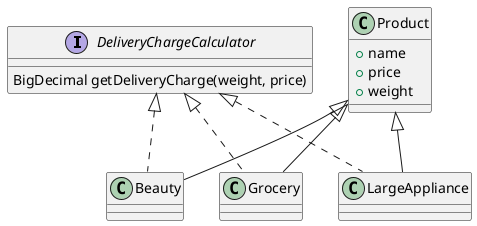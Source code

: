 @startuml
'https://plantuml.com/class-diagram

interface DeliveryChargeCalculator
class Beauty extends Product implements DeliveryChargeCalculator
class Grocery extends Product implements DeliveryChargeCalculator
class LargeAppliance extends Product implements DeliveryChargeCalculator


interface DeliveryChargeCalculator{
    BigDecimal getDeliveryCharge(weight, price)
}

class Product{
    + name
    + price
    + weight
}



@enduml